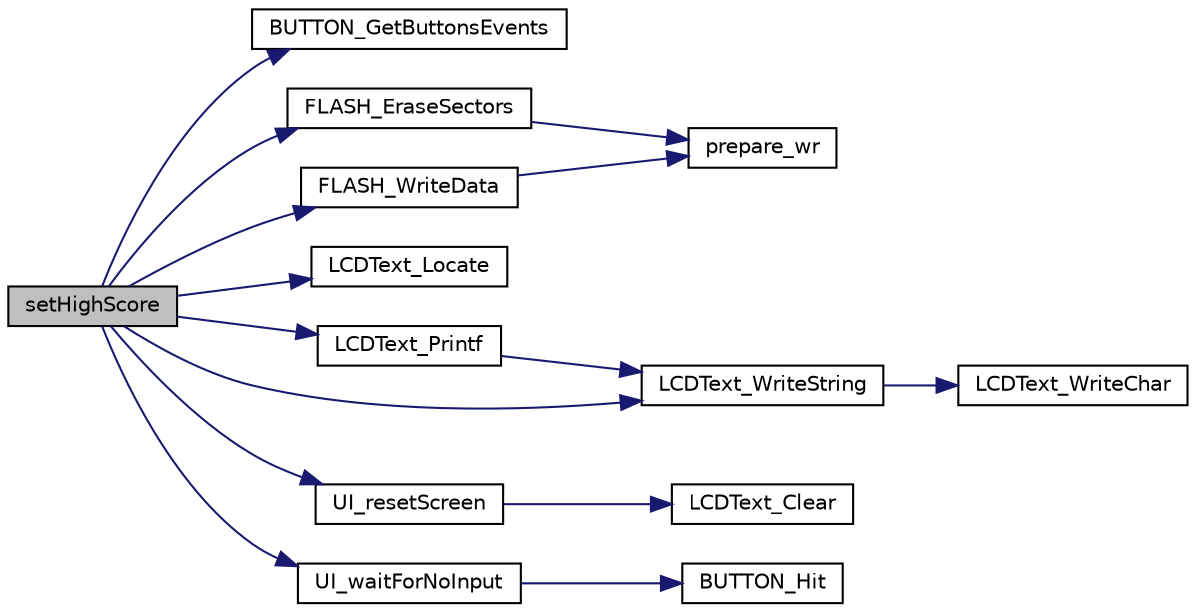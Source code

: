 digraph "setHighScore"
{
 // LATEX_PDF_SIZE
  edge [fontname="Helvetica",fontsize="10",labelfontname="Helvetica",labelfontsize="10"];
  node [fontname="Helvetica",fontsize="10",shape=record];
  rankdir="LR";
  Node1 [label="setHighScore",height=0.2,width=0.4,color="black", fillcolor="grey75", style="filled", fontcolor="black",tooltip=" "];
  Node1 -> Node2 [color="midnightblue",fontsize="10",style="solid",fontname="Helvetica"];
  Node2 [label="BUTTON_GetButtonsEvents",height=0.2,width=0.4,color="black", fillcolor="white", style="filled",URL="$d2/df5/group__BUTTON__Public__Functions.html#ga2c59b4793ae9fcff36a5415748688519",tooltip="function that returns the state of the button"];
  Node1 -> Node3 [color="midnightblue",fontsize="10",style="solid",fontname="Helvetica"];
  Node3 [label="FLASH_EraseSectors",height=0.2,width=0.4,color="black", fillcolor="white", style="filled",URL="$d6/d20/group__FLASH__Public__Functions.html#ga698f741fbd7c45bf458536045c2bd495",tooltip="Erases sectors of flash memory."];
  Node3 -> Node4 [color="midnightblue",fontsize="10",style="solid",fontname="Helvetica"];
  Node4 [label="prepare_wr",height=0.2,width=0.4,color="black", fillcolor="white", style="filled",URL="$d1/d4d/flash_8c.html#a84efc66844fe2a9fa4a632b1354c16ae",tooltip=" "];
  Node1 -> Node5 [color="midnightblue",fontsize="10",style="solid",fontname="Helvetica"];
  Node5 [label="FLASH_WriteData",height=0.2,width=0.4,color="black", fillcolor="white", style="filled",URL="$d6/d20/group__FLASH__Public__Functions.html#ga3db6ec18c90224fb77b17365442f9247",tooltip="Writes data to determined space in flash memory."];
  Node5 -> Node4 [color="midnightblue",fontsize="10",style="solid",fontname="Helvetica"];
  Node1 -> Node6 [color="midnightblue",fontsize="10",style="solid",fontname="Helvetica"];
  Node6 [label="LCDText_Locate",height=0.2,width=0.4,color="black", fillcolor="white", style="filled",URL="$da/da4/group__LCD__Public__Functions.html#ga7187e0fca7d1666198d63c6c972edee7",tooltip="Moves the cursor to the position received in arguments."];
  Node1 -> Node7 [color="midnightblue",fontsize="10",style="solid",fontname="Helvetica"];
  Node7 [label="LCDText_Printf",height=0.2,width=0.4,color="black", fillcolor="white", style="filled",URL="$da/da4/group__LCD__Public__Functions.html#gabd9c9f5eb0a5e3cb33bd38f4b34a389b",tooltip="Writes in the LCD in similar way that the c printf does."];
  Node7 -> Node8 [color="midnightblue",fontsize="10",style="solid",fontname="Helvetica"];
  Node8 [label="LCDText_WriteString",height=0.2,width=0.4,color="black", fillcolor="white", style="filled",URL="$da/da4/group__LCD__Public__Functions.html#ga346f0227c399d12098b2b1d1e5d46da0",tooltip="Writes a string (word) to the display in the cursor position."];
  Node8 -> Node9 [color="midnightblue",fontsize="10",style="solid",fontname="Helvetica"];
  Node9 [label="LCDText_WriteChar",height=0.2,width=0.4,color="black", fillcolor="white", style="filled",URL="$da/da4/group__LCD__Public__Functions.html#gae2457428e83fd94180055837bd9f9675",tooltip="Writes a character to the display in the cursor position."];
  Node1 -> Node8 [color="midnightblue",fontsize="10",style="solid",fontname="Helvetica"];
  Node1 -> Node10 [color="midnightblue",fontsize="10",style="solid",fontname="Helvetica"];
  Node10 [label="UI_resetScreen",height=0.2,width=0.4,color="black", fillcolor="white", style="filled",URL="$db/d68/group__UI__Public__Functions.html#ga6b56d9d97bfeb110604c4118d67fcf9b",tooltip="Cleans the LCD."];
  Node10 -> Node11 [color="midnightblue",fontsize="10",style="solid",fontname="Helvetica"];
  Node11 [label="LCDText_Clear",height=0.2,width=0.4,color="black", fillcolor="white", style="filled",URL="$da/da4/group__LCD__Public__Functions.html#gac1bdd6893daf2ea4733bfb2f40020378",tooltip="Clears the display using the command in the display API."];
  Node1 -> Node12 [color="midnightblue",fontsize="10",style="solid",fontname="Helvetica"];
  Node12 [label="UI_waitForNoInput",height=0.2,width=0.4,color="black", fillcolor="white", style="filled",URL="$db/d68/group__UI__Public__Functions.html#gad10124979857bde4d5b66768493e7ea1",tooltip="Waits for the user to stop presseing any button."];
  Node12 -> Node13 [color="midnightblue",fontsize="10",style="solid",fontname="Helvetica"];
  Node13 [label="BUTTON_Hit",height=0.2,width=0.4,color="black", fillcolor="white", style="filled",URL="$d2/df5/group__BUTTON__Public__Functions.html#ga9f00b0aebf4efaa3684a0e2ed2bfee08",tooltip="Non-blocking function that reads the button pressing."];
}
